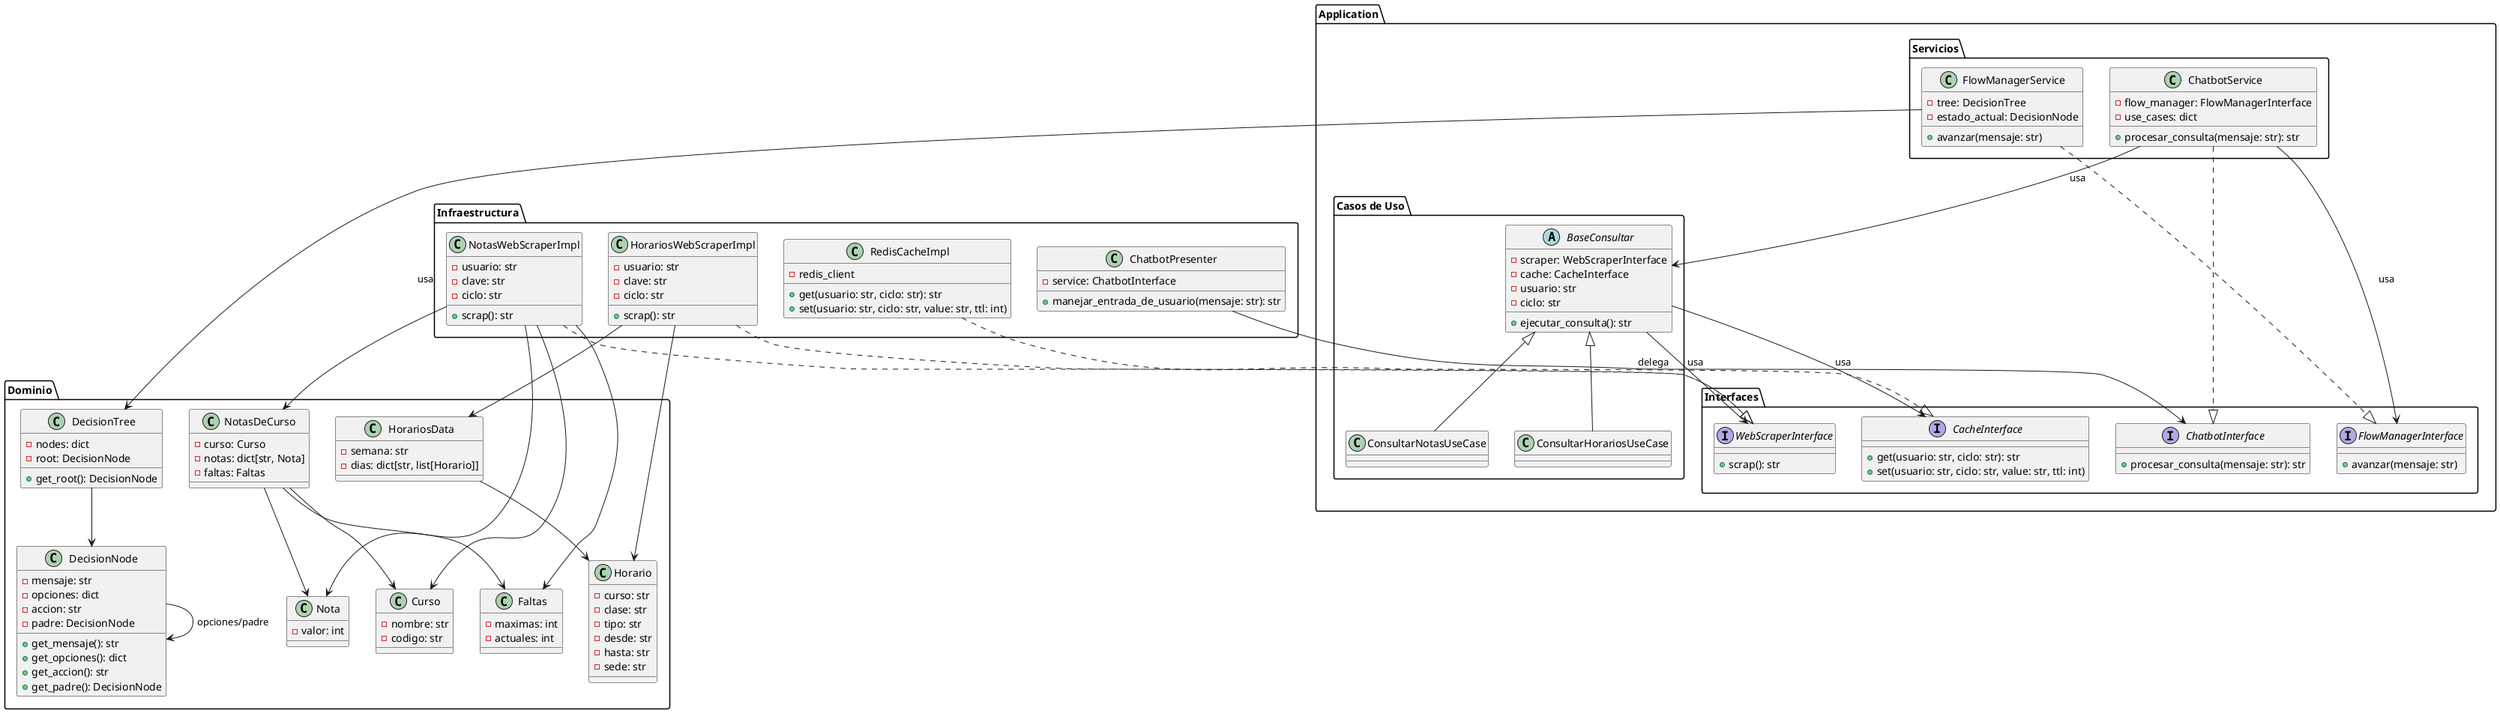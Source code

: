 @startuml CleanArchitecturePaulet

' === Dominio ===
package "Dominio" {
  class DecisionNode {
    -mensaje: str
    -opciones: dict
    -accion: str
    -padre: DecisionNode
    +get_mensaje(): str
    +get_opciones(): dict
    +get_accion(): str
    +get_padre(): DecisionNode
  }
  class DecisionTree {
    -nodes: dict
    -root: DecisionNode
    +get_root(): DecisionNode
  }
  class Curso {
    -nombre: str
    -codigo: str
  }
  class Nota {
    -valor: int
  }
  class Faltas {
    -maximas: int
    -actuales: int
  }
  class NotasDeCurso {
    -curso: Curso
    -notas: dict[str, Nota]
    -faltas: Faltas
  }
  class Horario {
    -curso: str
    -clase: str
    -tipo: str
    -desde: str
    -hasta: str
    -sede: str
  }
  class HorariosData {
    -semana: str
    -dias: dict[str, list[Horario]]
  }
}

' === Application ===
package "Application" {
  package "Casos de Uso" {
    abstract class BaseConsultar {
      -scraper: WebScraperInterface
      -cache: CacheInterface
      -usuario: str
      -ciclo: str
      +ejecutar_consulta(): str
    }
    class ConsultarNotasUseCase
    class ConsultarHorariosUseCase
  }
  package "Interfaces" {
    interface ChatbotInterface {
      +procesar_consulta(mensaje: str): str
    }
    interface FlowManagerInterface {
      +avanzar(mensaje: str)
    }
    interface CacheInterface {
      +get(usuario: str, ciclo: str): str
      +set(usuario: str, ciclo: str, value: str, ttl: int)
    }
    interface WebScraperInterface {
      +scrap(): str
    }
  }
  package "Servicios" {
    class ChatbotService {
      -flow_manager: FlowManagerInterface
      -use_cases: dict
      +procesar_consulta(mensaje: str): str
    }
    class FlowManagerService {
      -tree: DecisionTree
      -estado_actual: DecisionNode
      +avanzar(mensaje: str)
    }
  }
}

' === Infraestructura ===
package "Infraestructura" {
  class RedisCacheImpl {
    -redis_client
    +get(usuario: str, ciclo: str): str
    +set(usuario: str, ciclo: str, value: str, ttl: int)
  }
  class NotasWebScraperImpl {
    -usuario: str
    -clave: str
    -ciclo: str
    +scrap(): str
  }
  class HorariosWebScraperImpl {
    -usuario: str
    -clave: str
    -ciclo: str
    +scrap(): str
  }
  class ChatbotPresenter {
    -service: ChatbotInterface
    +manejar_entrada_de_usuario(mensaje: str): str
  }
}

' === relaciones de herencia/implementacion ===
BaseConsultar <|-- ConsultarNotasUseCase
BaseConsultar <|-- ConsultarHorariosUseCase

ChatbotService ..|> ChatbotInterface
FlowManagerService ..|> FlowManagerInterface
RedisCacheImpl ..|> CacheInterface
NotasWebScraperImpl ..|> WebScraperInterface
HorariosWebScraperImpl ..|> WebScraperInterface

' === relaciones de uso/asociacion ===
ChatbotService --> FlowManagerInterface : usa
ChatbotService --> BaseConsultar : usa
FlowManagerService --> DecisionTree : usa
BaseConsultar --> WebScraperInterface : usa
BaseConsultar --> CacheInterface : usa

NotasWebScraperImpl --> Curso
NotasWebScraperImpl --> Nota
NotasWebScraperImpl --> Faltas
NotasWebScraperImpl --> NotasDeCurso

HorariosWebScraperImpl --> Horario
HorariosWebScraperImpl --> HorariosData

ChatbotPresenter --> ChatbotInterface : delega

NotasDeCurso --> Curso
NotasDeCurso --> Nota
NotasDeCurso --> Faltas
HorariosData --> Horario

DecisionTree --> DecisionNode
DecisionNode --> DecisionNode : opciones/padre

@enduml